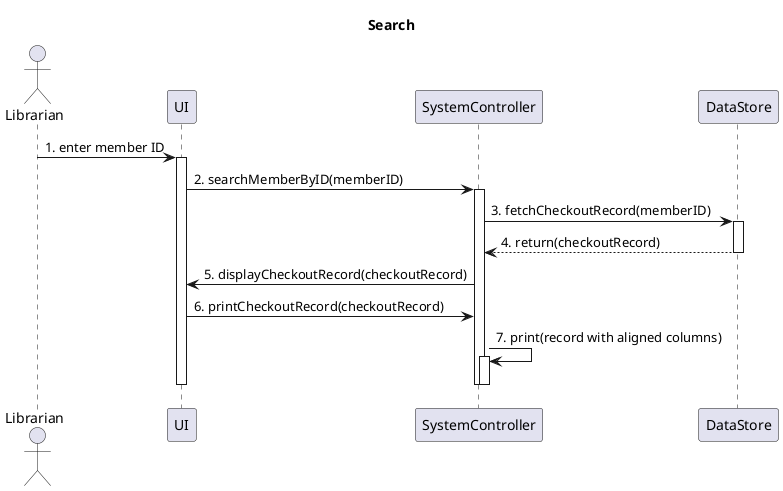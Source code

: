 @startuml "SearchSequenceDiagram"

title Search

actor Librarian

participant UI
participant SystemController
participant DataStore

Librarian -> UI : 1. enter member ID
activate UI

    UI -> SystemController : 2. searchMemberByID(memberID)
    activate SystemController

        SystemController -> DataStore : 3. fetchCheckoutRecord(memberID)
        activate DataStore
            DataStore --> SystemController : 4. return(checkoutRecord)
        deactivate DataStore

        SystemController -> UI : 5. displayCheckoutRecord(checkoutRecord)

        UI -> SystemController : 6. printCheckoutRecord(checkoutRecord)
        SystemController -> SystemController : 7. print(record with aligned columns)
        activate SystemController
        deactivate SystemController
    deactivate SystemController
deactivate UI

@enduml
